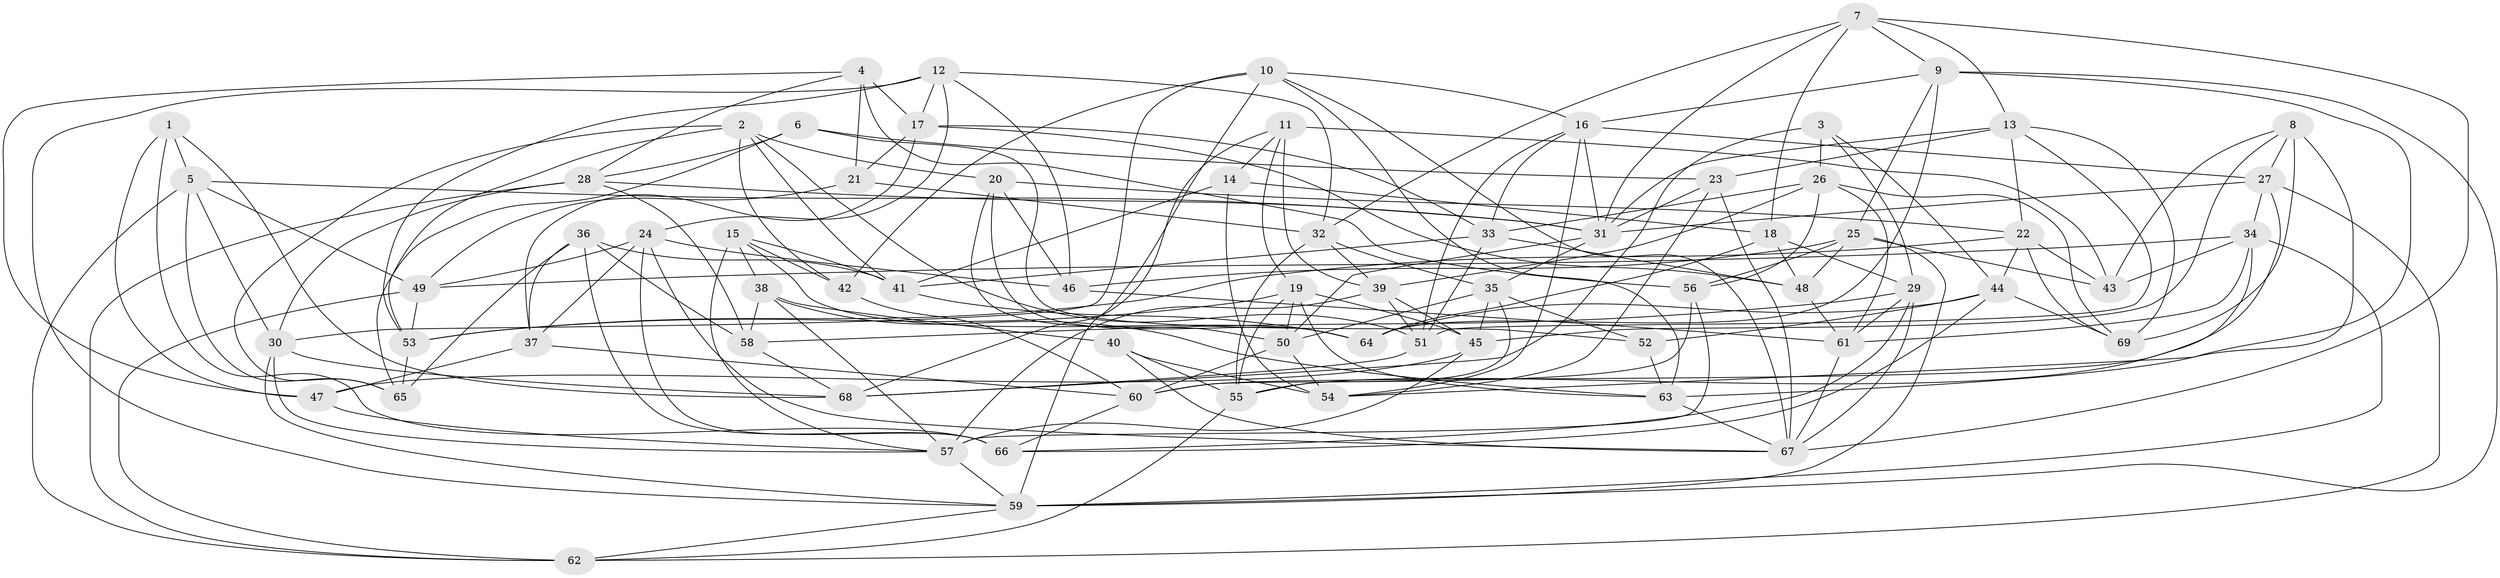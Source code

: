 // original degree distribution, {4: 1.0}
// Generated by graph-tools (version 1.1) at 2025/02/03/09/25 03:02:58]
// undirected, 69 vertices, 195 edges
graph export_dot {
graph [start="1"]
  node [color=gray90,style=filled];
  1;
  2;
  3;
  4;
  5;
  6;
  7;
  8;
  9;
  10;
  11;
  12;
  13;
  14;
  15;
  16;
  17;
  18;
  19;
  20;
  21;
  22;
  23;
  24;
  25;
  26;
  27;
  28;
  29;
  30;
  31;
  32;
  33;
  34;
  35;
  36;
  37;
  38;
  39;
  40;
  41;
  42;
  43;
  44;
  45;
  46;
  47;
  48;
  49;
  50;
  51;
  52;
  53;
  54;
  55;
  56;
  57;
  58;
  59;
  60;
  61;
  62;
  63;
  64;
  65;
  66;
  67;
  68;
  69;
  1 -- 5 [weight=1.0];
  1 -- 47 [weight=1.0];
  1 -- 66 [weight=1.0];
  1 -- 68 [weight=1.0];
  2 -- 20 [weight=1.0];
  2 -- 41 [weight=1.0];
  2 -- 42 [weight=1.0];
  2 -- 51 [weight=1.0];
  2 -- 53 [weight=1.0];
  2 -- 65 [weight=1.0];
  3 -- 26 [weight=1.0];
  3 -- 29 [weight=1.0];
  3 -- 44 [weight=1.0];
  3 -- 68 [weight=1.0];
  4 -- 17 [weight=1.0];
  4 -- 21 [weight=1.0];
  4 -- 28 [weight=1.0];
  4 -- 47 [weight=1.0];
  4 -- 56 [weight=2.0];
  5 -- 30 [weight=1.0];
  5 -- 31 [weight=1.0];
  5 -- 49 [weight=1.0];
  5 -- 62 [weight=1.0];
  5 -- 65 [weight=1.0];
  6 -- 23 [weight=2.0];
  6 -- 28 [weight=1.0];
  6 -- 52 [weight=1.0];
  6 -- 65 [weight=2.0];
  7 -- 9 [weight=1.0];
  7 -- 13 [weight=1.0];
  7 -- 18 [weight=1.0];
  7 -- 31 [weight=1.0];
  7 -- 32 [weight=1.0];
  7 -- 67 [weight=1.0];
  8 -- 27 [weight=1.0];
  8 -- 43 [weight=1.0];
  8 -- 45 [weight=1.0];
  8 -- 63 [weight=1.0];
  8 -- 69 [weight=2.0];
  9 -- 16 [weight=1.0];
  9 -- 25 [weight=1.0];
  9 -- 54 [weight=1.0];
  9 -- 59 [weight=1.0];
  9 -- 64 [weight=1.0];
  10 -- 16 [weight=1.0];
  10 -- 30 [weight=1.0];
  10 -- 42 [weight=1.0];
  10 -- 59 [weight=1.0];
  10 -- 63 [weight=1.0];
  10 -- 67 [weight=1.0];
  11 -- 14 [weight=1.0];
  11 -- 19 [weight=1.0];
  11 -- 39 [weight=1.0];
  11 -- 43 [weight=2.0];
  11 -- 68 [weight=1.0];
  12 -- 17 [weight=1.0];
  12 -- 24 [weight=1.0];
  12 -- 32 [weight=1.0];
  12 -- 46 [weight=1.0];
  12 -- 53 [weight=1.0];
  12 -- 59 [weight=1.0];
  13 -- 22 [weight=1.0];
  13 -- 23 [weight=1.0];
  13 -- 31 [weight=1.0];
  13 -- 51 [weight=1.0];
  13 -- 69 [weight=1.0];
  14 -- 18 [weight=1.0];
  14 -- 41 [weight=1.0];
  14 -- 54 [weight=1.0];
  15 -- 38 [weight=2.0];
  15 -- 41 [weight=1.0];
  15 -- 42 [weight=1.0];
  15 -- 57 [weight=1.0];
  15 -- 64 [weight=1.0];
  16 -- 27 [weight=1.0];
  16 -- 31 [weight=2.0];
  16 -- 33 [weight=1.0];
  16 -- 51 [weight=1.0];
  16 -- 54 [weight=1.0];
  17 -- 21 [weight=1.0];
  17 -- 33 [weight=1.0];
  17 -- 37 [weight=1.0];
  17 -- 48 [weight=1.0];
  18 -- 29 [weight=1.0];
  18 -- 48 [weight=2.0];
  18 -- 64 [weight=1.0];
  19 -- 45 [weight=1.0];
  19 -- 50 [weight=1.0];
  19 -- 53 [weight=1.0];
  19 -- 55 [weight=1.0];
  19 -- 63 [weight=1.0];
  20 -- 22 [weight=1.0];
  20 -- 46 [weight=2.0];
  20 -- 50 [weight=1.0];
  20 -- 64 [weight=1.0];
  21 -- 32 [weight=1.0];
  21 -- 49 [weight=1.0];
  22 -- 43 [weight=1.0];
  22 -- 44 [weight=1.0];
  22 -- 53 [weight=1.0];
  22 -- 69 [weight=1.0];
  23 -- 31 [weight=1.0];
  23 -- 54 [weight=1.0];
  23 -- 67 [weight=1.0];
  24 -- 37 [weight=1.0];
  24 -- 46 [weight=1.0];
  24 -- 49 [weight=1.0];
  24 -- 66 [weight=1.0];
  24 -- 67 [weight=1.0];
  25 -- 43 [weight=1.0];
  25 -- 46 [weight=1.0];
  25 -- 48 [weight=1.0];
  25 -- 56 [weight=1.0];
  25 -- 59 [weight=1.0];
  26 -- 33 [weight=1.0];
  26 -- 39 [weight=1.0];
  26 -- 56 [weight=1.0];
  26 -- 61 [weight=1.0];
  26 -- 69 [weight=1.0];
  27 -- 31 [weight=1.0];
  27 -- 34 [weight=1.0];
  27 -- 60 [weight=1.0];
  27 -- 62 [weight=1.0];
  28 -- 30 [weight=1.0];
  28 -- 31 [weight=1.0];
  28 -- 58 [weight=1.0];
  28 -- 62 [weight=1.0];
  29 -- 58 [weight=1.0];
  29 -- 61 [weight=1.0];
  29 -- 66 [weight=1.0];
  29 -- 67 [weight=1.0];
  30 -- 57 [weight=1.0];
  30 -- 59 [weight=1.0];
  30 -- 68 [weight=1.0];
  31 -- 35 [weight=1.0];
  31 -- 50 [weight=1.0];
  32 -- 35 [weight=1.0];
  32 -- 39 [weight=1.0];
  32 -- 55 [weight=1.0];
  33 -- 41 [weight=1.0];
  33 -- 48 [weight=1.0];
  33 -- 51 [weight=1.0];
  34 -- 43 [weight=1.0];
  34 -- 49 [weight=1.0];
  34 -- 55 [weight=1.0];
  34 -- 59 [weight=1.0];
  34 -- 61 [weight=1.0];
  35 -- 45 [weight=1.0];
  35 -- 50 [weight=1.0];
  35 -- 52 [weight=1.0];
  35 -- 55 [weight=1.0];
  36 -- 37 [weight=1.0];
  36 -- 41 [weight=1.0];
  36 -- 58 [weight=2.0];
  36 -- 65 [weight=1.0];
  36 -- 66 [weight=1.0];
  37 -- 47 [weight=2.0];
  37 -- 60 [weight=1.0];
  38 -- 40 [weight=1.0];
  38 -- 57 [weight=1.0];
  38 -- 58 [weight=1.0];
  38 -- 63 [weight=1.0];
  39 -- 45 [weight=1.0];
  39 -- 51 [weight=1.0];
  39 -- 57 [weight=1.0];
  40 -- 54 [weight=1.0];
  40 -- 55 [weight=1.0];
  40 -- 67 [weight=1.0];
  41 -- 64 [weight=1.0];
  42 -- 60 [weight=1.0];
  44 -- 52 [weight=1.0];
  44 -- 64 [weight=1.0];
  44 -- 66 [weight=1.0];
  44 -- 69 [weight=1.0];
  45 -- 47 [weight=1.0];
  45 -- 57 [weight=1.0];
  46 -- 61 [weight=1.0];
  47 -- 57 [weight=1.0];
  48 -- 61 [weight=1.0];
  49 -- 53 [weight=1.0];
  49 -- 62 [weight=1.0];
  50 -- 54 [weight=1.0];
  50 -- 60 [weight=1.0];
  51 -- 68 [weight=1.0];
  52 -- 63 [weight=1.0];
  53 -- 65 [weight=1.0];
  55 -- 62 [weight=1.0];
  56 -- 57 [weight=1.0];
  56 -- 60 [weight=1.0];
  57 -- 59 [weight=1.0];
  58 -- 68 [weight=1.0];
  59 -- 62 [weight=1.0];
  60 -- 66 [weight=1.0];
  61 -- 67 [weight=1.0];
  63 -- 67 [weight=1.0];
}
